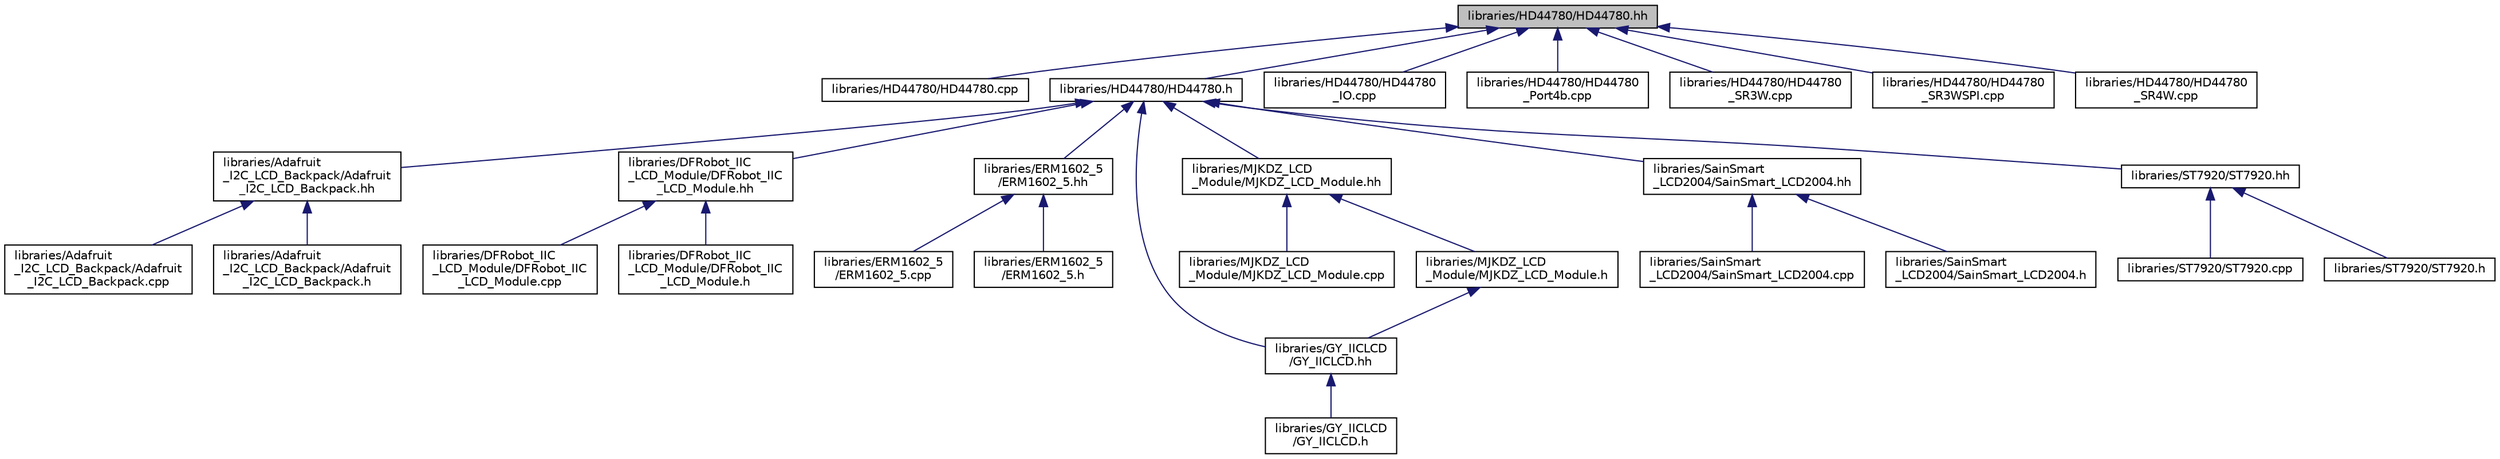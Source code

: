 digraph "libraries/HD44780/HD44780.hh"
{
  edge [fontname="Helvetica",fontsize="10",labelfontname="Helvetica",labelfontsize="10"];
  node [fontname="Helvetica",fontsize="10",shape=record];
  Node1 [label="libraries/HD44780/HD44780.hh",height=0.2,width=0.4,color="black", fillcolor="grey75", style="filled", fontcolor="black"];
  Node1 -> Node2 [dir="back",color="midnightblue",fontsize="10",style="solid",fontname="Helvetica"];
  Node2 [label="libraries/HD44780/HD44780.cpp",height=0.2,width=0.4,color="black", fillcolor="white", style="filled",URL="$d1/d3a/HD44780_8cpp.html"];
  Node1 -> Node3 [dir="back",color="midnightblue",fontsize="10",style="solid",fontname="Helvetica"];
  Node3 [label="libraries/HD44780/HD44780.h",height=0.2,width=0.4,color="black", fillcolor="white", style="filled",URL="$d1/d98/HD44780_8h.html"];
  Node3 -> Node4 [dir="back",color="midnightblue",fontsize="10",style="solid",fontname="Helvetica"];
  Node4 [label="libraries/Adafruit\l_I2C_LCD_Backpack/Adafruit\l_I2C_LCD_Backpack.hh",height=0.2,width=0.4,color="black", fillcolor="white", style="filled",URL="$d7/d34/Adafruit__I2C__LCD__Backpack_8hh.html"];
  Node4 -> Node5 [dir="back",color="midnightblue",fontsize="10",style="solid",fontname="Helvetica"];
  Node5 [label="libraries/Adafruit\l_I2C_LCD_Backpack/Adafruit\l_I2C_LCD_Backpack.cpp",height=0.2,width=0.4,color="black", fillcolor="white", style="filled",URL="$d3/da6/Adafruit__I2C__LCD__Backpack_8cpp.html"];
  Node4 -> Node6 [dir="back",color="midnightblue",fontsize="10",style="solid",fontname="Helvetica"];
  Node6 [label="libraries/Adafruit\l_I2C_LCD_Backpack/Adafruit\l_I2C_LCD_Backpack.h",height=0.2,width=0.4,color="black", fillcolor="white", style="filled",URL="$d1/d9a/Adafruit__I2C__LCD__Backpack_8h.html"];
  Node3 -> Node7 [dir="back",color="midnightblue",fontsize="10",style="solid",fontname="Helvetica"];
  Node7 [label="libraries/DFRobot_IIC\l_LCD_Module/DFRobot_IIC\l_LCD_Module.hh",height=0.2,width=0.4,color="black", fillcolor="white", style="filled",URL="$d3/dea/DFRobot__IIC__LCD__Module_8hh.html"];
  Node7 -> Node8 [dir="back",color="midnightblue",fontsize="10",style="solid",fontname="Helvetica"];
  Node8 [label="libraries/DFRobot_IIC\l_LCD_Module/DFRobot_IIC\l_LCD_Module.cpp",height=0.2,width=0.4,color="black", fillcolor="white", style="filled",URL="$de/d76/DFRobot__IIC__LCD__Module_8cpp.html"];
  Node7 -> Node9 [dir="back",color="midnightblue",fontsize="10",style="solid",fontname="Helvetica"];
  Node9 [label="libraries/DFRobot_IIC\l_LCD_Module/DFRobot_IIC\l_LCD_Module.h",height=0.2,width=0.4,color="black", fillcolor="white", style="filled",URL="$df/ded/DFRobot__IIC__LCD__Module_8h.html"];
  Node3 -> Node10 [dir="back",color="midnightblue",fontsize="10",style="solid",fontname="Helvetica"];
  Node10 [label="libraries/ERM1602_5\l/ERM1602_5.hh",height=0.2,width=0.4,color="black", fillcolor="white", style="filled",URL="$d0/d86/ERM1602__5_8hh.html"];
  Node10 -> Node11 [dir="back",color="midnightblue",fontsize="10",style="solid",fontname="Helvetica"];
  Node11 [label="libraries/ERM1602_5\l/ERM1602_5.cpp",height=0.2,width=0.4,color="black", fillcolor="white", style="filled",URL="$dd/db6/ERM1602__5_8cpp.html"];
  Node10 -> Node12 [dir="back",color="midnightblue",fontsize="10",style="solid",fontname="Helvetica"];
  Node12 [label="libraries/ERM1602_5\l/ERM1602_5.h",height=0.2,width=0.4,color="black", fillcolor="white", style="filled",URL="$d5/d24/ERM1602__5_8h.html"];
  Node3 -> Node13 [dir="back",color="midnightblue",fontsize="10",style="solid",fontname="Helvetica"];
  Node13 [label="libraries/GY_IICLCD\l/GY_IICLCD.hh",height=0.2,width=0.4,color="black", fillcolor="white", style="filled",URL="$d9/da1/GY__IICLCD_8hh.html"];
  Node13 -> Node14 [dir="back",color="midnightblue",fontsize="10",style="solid",fontname="Helvetica"];
  Node14 [label="libraries/GY_IICLCD\l/GY_IICLCD.h",height=0.2,width=0.4,color="black", fillcolor="white", style="filled",URL="$d8/d37/GY__IICLCD_8h.html"];
  Node3 -> Node15 [dir="back",color="midnightblue",fontsize="10",style="solid",fontname="Helvetica"];
  Node15 [label="libraries/MJKDZ_LCD\l_Module/MJKDZ_LCD_Module.hh",height=0.2,width=0.4,color="black", fillcolor="white", style="filled",URL="$d4/db2/MJKDZ__LCD__Module_8hh.html"];
  Node15 -> Node16 [dir="back",color="midnightblue",fontsize="10",style="solid",fontname="Helvetica"];
  Node16 [label="libraries/MJKDZ_LCD\l_Module/MJKDZ_LCD_Module.cpp",height=0.2,width=0.4,color="black", fillcolor="white", style="filled",URL="$de/de6/MJKDZ__LCD__Module_8cpp.html"];
  Node15 -> Node17 [dir="back",color="midnightblue",fontsize="10",style="solid",fontname="Helvetica"];
  Node17 [label="libraries/MJKDZ_LCD\l_Module/MJKDZ_LCD_Module.h",height=0.2,width=0.4,color="black", fillcolor="white", style="filled",URL="$df/d27/MJKDZ__LCD__Module_8h.html"];
  Node17 -> Node13 [dir="back",color="midnightblue",fontsize="10",style="solid",fontname="Helvetica"];
  Node3 -> Node18 [dir="back",color="midnightblue",fontsize="10",style="solid",fontname="Helvetica"];
  Node18 [label="libraries/SainSmart\l_LCD2004/SainSmart_LCD2004.hh",height=0.2,width=0.4,color="black", fillcolor="white", style="filled",URL="$da/d71/SainSmart__LCD2004_8hh.html"];
  Node18 -> Node19 [dir="back",color="midnightblue",fontsize="10",style="solid",fontname="Helvetica"];
  Node19 [label="libraries/SainSmart\l_LCD2004/SainSmart_LCD2004.cpp",height=0.2,width=0.4,color="black", fillcolor="white", style="filled",URL="$d0/d97/SainSmart__LCD2004_8cpp.html"];
  Node18 -> Node20 [dir="back",color="midnightblue",fontsize="10",style="solid",fontname="Helvetica"];
  Node20 [label="libraries/SainSmart\l_LCD2004/SainSmart_LCD2004.h",height=0.2,width=0.4,color="black", fillcolor="white", style="filled",URL="$d3/dd1/SainSmart__LCD2004_8h.html"];
  Node3 -> Node21 [dir="back",color="midnightblue",fontsize="10",style="solid",fontname="Helvetica"];
  Node21 [label="libraries/ST7920/ST7920.hh",height=0.2,width=0.4,color="black", fillcolor="white", style="filled",URL="$d9/dea/ST7920_8hh.html"];
  Node21 -> Node22 [dir="back",color="midnightblue",fontsize="10",style="solid",fontname="Helvetica"];
  Node22 [label="libraries/ST7920/ST7920.cpp",height=0.2,width=0.4,color="black", fillcolor="white", style="filled",URL="$d7/dbf/ST7920_8cpp.html"];
  Node21 -> Node23 [dir="back",color="midnightblue",fontsize="10",style="solid",fontname="Helvetica"];
  Node23 [label="libraries/ST7920/ST7920.h",height=0.2,width=0.4,color="black", fillcolor="white", style="filled",URL="$d9/d49/ST7920_8h.html"];
  Node1 -> Node24 [dir="back",color="midnightblue",fontsize="10",style="solid",fontname="Helvetica"];
  Node24 [label="libraries/HD44780/HD44780\l_IO.cpp",height=0.2,width=0.4,color="black", fillcolor="white", style="filled",URL="$d4/df8/HD44780__IO_8cpp.html"];
  Node1 -> Node25 [dir="back",color="midnightblue",fontsize="10",style="solid",fontname="Helvetica"];
  Node25 [label="libraries/HD44780/HD44780\l_Port4b.cpp",height=0.2,width=0.4,color="black", fillcolor="white", style="filled",URL="$da/d04/HD44780__Port4b_8cpp.html"];
  Node1 -> Node26 [dir="back",color="midnightblue",fontsize="10",style="solid",fontname="Helvetica"];
  Node26 [label="libraries/HD44780/HD44780\l_SR3W.cpp",height=0.2,width=0.4,color="black", fillcolor="white", style="filled",URL="$d9/d84/HD44780__SR3W_8cpp.html"];
  Node1 -> Node27 [dir="back",color="midnightblue",fontsize="10",style="solid",fontname="Helvetica"];
  Node27 [label="libraries/HD44780/HD44780\l_SR3WSPI.cpp",height=0.2,width=0.4,color="black", fillcolor="white", style="filled",URL="$d0/df3/HD44780__SR3WSPI_8cpp.html"];
  Node1 -> Node28 [dir="back",color="midnightblue",fontsize="10",style="solid",fontname="Helvetica"];
  Node28 [label="libraries/HD44780/HD44780\l_SR4W.cpp",height=0.2,width=0.4,color="black", fillcolor="white", style="filled",URL="$db/d25/HD44780__SR4W_8cpp.html"];
}
